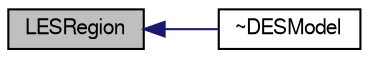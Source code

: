 digraph "LESRegion"
{
  bgcolor="transparent";
  edge [fontname="FreeSans",fontsize="10",labelfontname="FreeSans",labelfontsize="10"];
  node [fontname="FreeSans",fontsize="10",shape=record];
  rankdir="LR";
  Node6 [label="LESRegion",height=0.2,width=0.4,color="black", fillcolor="grey75", style="filled", fontcolor="black"];
  Node6 -> Node7 [dir="back",color="midnightblue",fontsize="10",style="solid",fontname="FreeSans"];
  Node7 [label="~DESModel",height=0.2,width=0.4,color="black",URL="$a30618.html#a0c20d4065cae254ed4a9fb5a88e86bfc",tooltip="Destructor. "];
}
